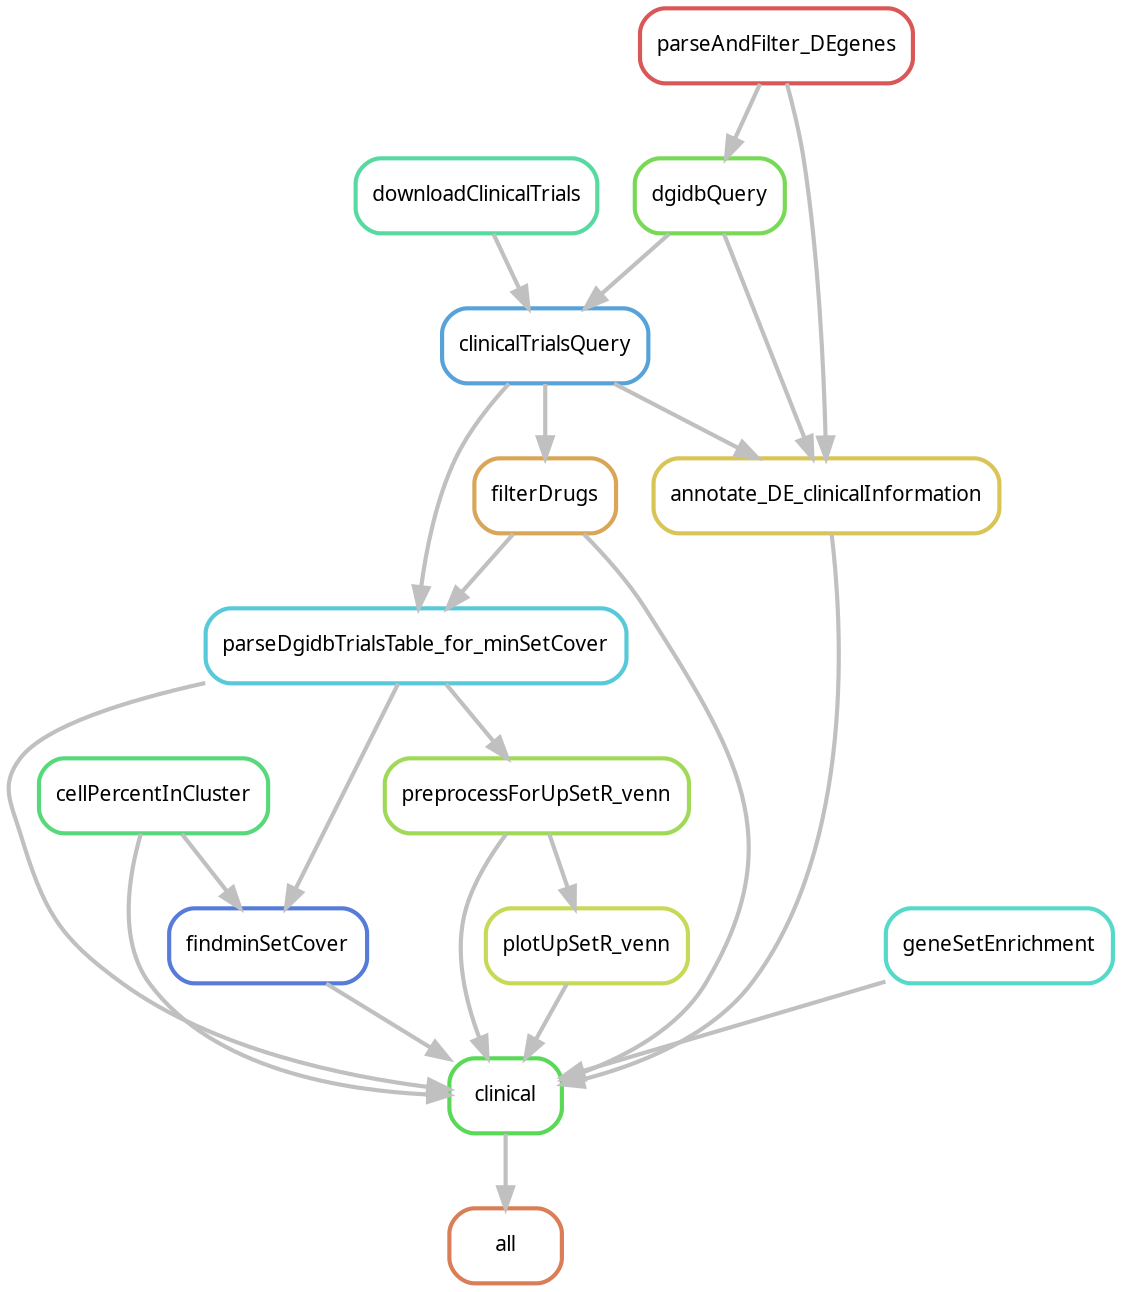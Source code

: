 digraph snakemake_dag {
    graph[bgcolor=white, margin=0];
    node[shape=box, style=rounded, fontname=sans,                 fontsize=10, penwidth=2];
    edge[penwidth=2, color=grey];
	0[label = "dgidbQuery", color = "0.29 0.6 0.85", style="rounded"];
	1[label = "parseAndFilter_DEgenes", color = "0.00 0.6 0.85", style="rounded"];
	2[label = "all", color = "0.05 0.6 0.85", style="rounded"];
	3[label = "filterDrugs", color = "0.10 0.6 0.85", style="rounded"];
	4[label = "annotate_DE_clinicalInformation", color = "0.14 0.6 0.85", style="rounded"];
	5[label = "plotUpSetR_venn", color = "0.19 0.6 0.85", style="rounded"];
	6[label = "preprocessForUpSetR_venn", color = "0.24 0.6 0.85", style="rounded"];
	7[label = "clinical", color = "0.33 0.6 0.85", style="rounded"];
	8[label = "cellPercentInCluster", color = "0.38 0.6 0.85", style="rounded"];
	9[label = "downloadClinicalTrials", color = "0.43 0.6 0.85", style="rounded"];
	10[label = "geneSetEnrichment", color = "0.48 0.6 0.85", style="rounded"];
	11[label = "parseDgidbTrialsTable_for_minSetCover", color = "0.52 0.6 0.85", style="rounded"];
	12[label = "clinicalTrialsQuery", color = "0.57 0.6 0.85", style="rounded"];
	13[label = "findminSetCover", color = "0.62 0.6 0.85", style="rounded"];
	1 -> 0
	7 -> 2
	12 -> 3
	12 -> 4
	1 -> 4
	0 -> 4
	6 -> 5
	11 -> 6
	3 -> 7
	4 -> 7
	5 -> 7
	6 -> 7
	8 -> 7
	10 -> 7
	11 -> 7
	13 -> 7
	12 -> 11
	3 -> 11
	9 -> 12
	0 -> 12
	11 -> 13
	8 -> 13
}            
